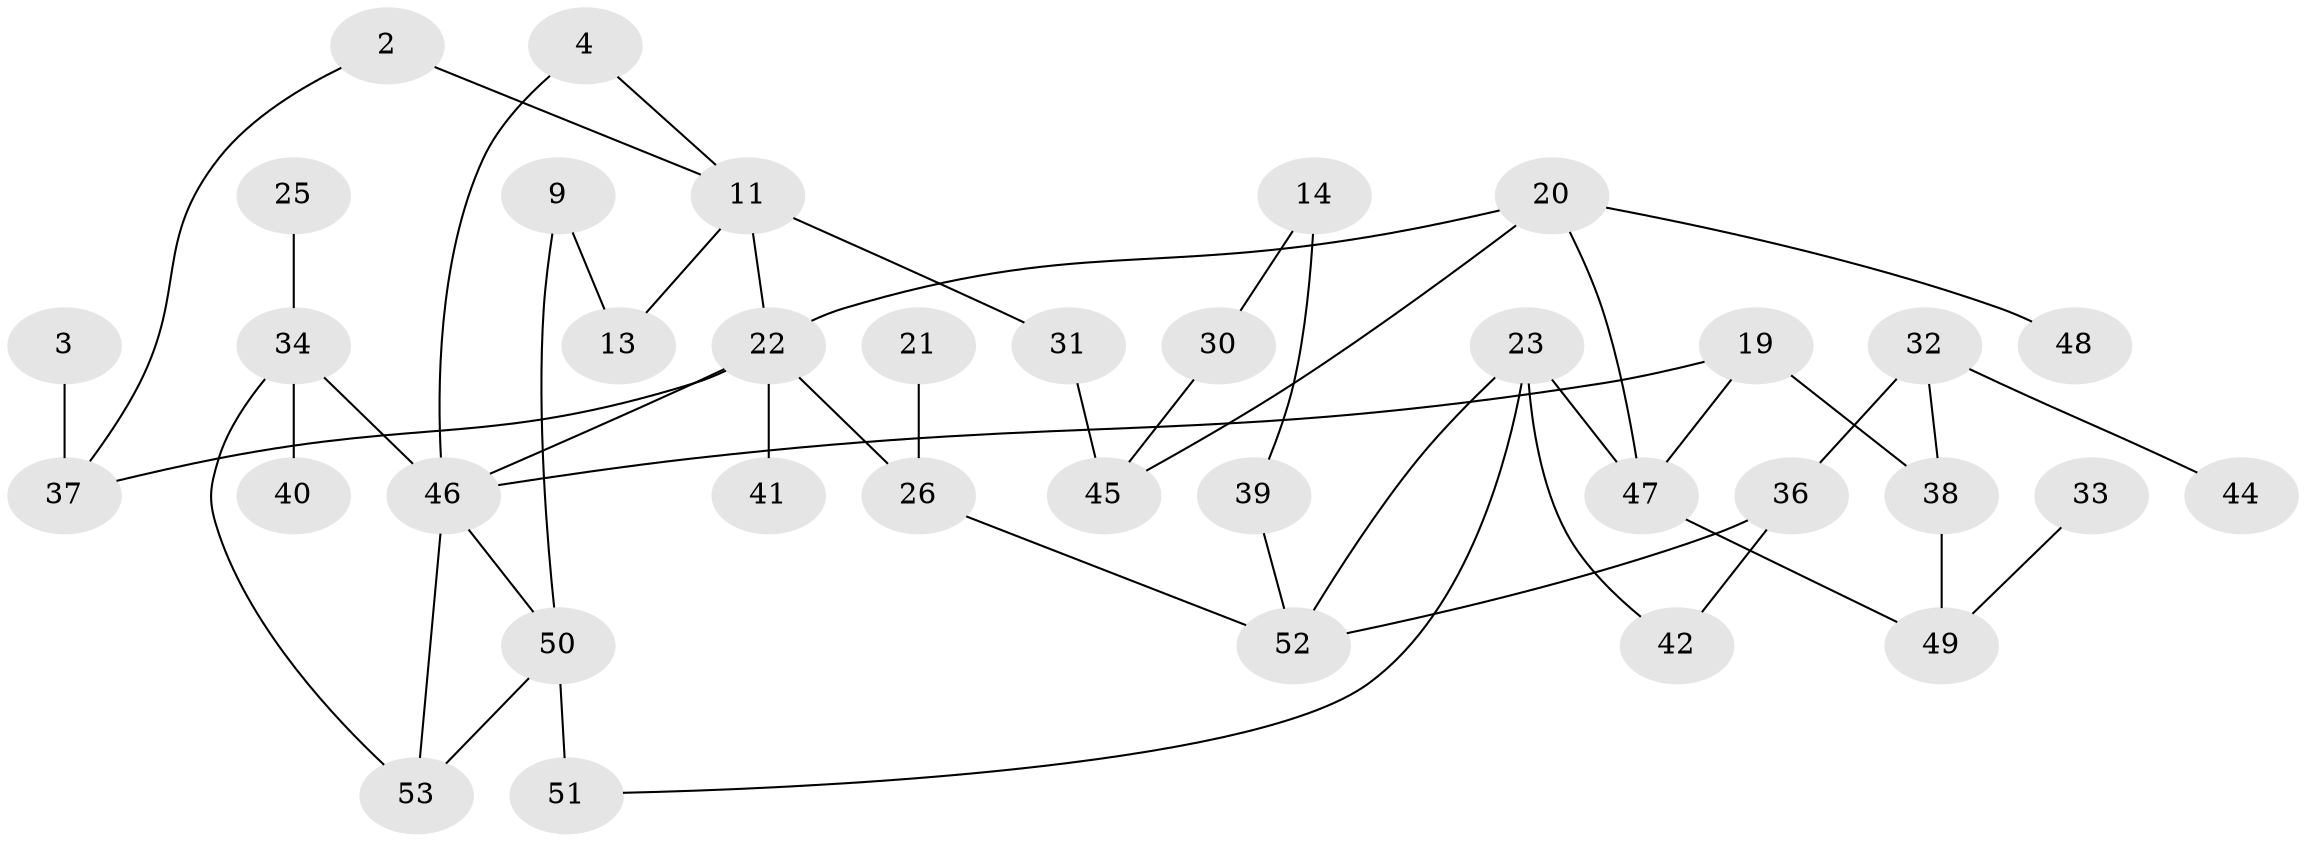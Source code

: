 // original degree distribution, {0: 0.16037735849056603, 4: 0.10377358490566038, 2: 0.25471698113207547, 6: 0.009433962264150943, 3: 0.2169811320754717, 7: 0.009433962264150943, 1: 0.2358490566037736, 5: 0.009433962264150943}
// Generated by graph-tools (version 1.1) at 2025/00/03/09/25 03:00:41]
// undirected, 36 vertices, 48 edges
graph export_dot {
graph [start="1"]
  node [color=gray90,style=filled];
  2;
  3;
  4;
  9;
  11;
  13;
  14;
  19;
  20;
  21;
  22;
  23;
  25;
  26;
  30;
  31;
  32;
  33;
  34;
  36;
  37;
  38;
  39;
  40;
  41;
  42;
  44;
  45;
  46;
  47;
  48;
  49;
  50;
  51;
  52;
  53;
  2 -- 11 [weight=1.0];
  2 -- 37 [weight=1.0];
  3 -- 37 [weight=1.0];
  4 -- 11 [weight=1.0];
  4 -- 46 [weight=1.0];
  9 -- 13 [weight=1.0];
  9 -- 50 [weight=1.0];
  11 -- 13 [weight=1.0];
  11 -- 22 [weight=2.0];
  11 -- 31 [weight=1.0];
  14 -- 30 [weight=1.0];
  14 -- 39 [weight=1.0];
  19 -- 38 [weight=1.0];
  19 -- 46 [weight=1.0];
  19 -- 47 [weight=1.0];
  20 -- 22 [weight=1.0];
  20 -- 45 [weight=1.0];
  20 -- 47 [weight=1.0];
  20 -- 48 [weight=1.0];
  21 -- 26 [weight=1.0];
  22 -- 26 [weight=2.0];
  22 -- 37 [weight=1.0];
  22 -- 41 [weight=1.0];
  22 -- 46 [weight=1.0];
  23 -- 42 [weight=1.0];
  23 -- 47 [weight=1.0];
  23 -- 51 [weight=1.0];
  23 -- 52 [weight=1.0];
  25 -- 34 [weight=1.0];
  26 -- 52 [weight=1.0];
  30 -- 45 [weight=1.0];
  31 -- 45 [weight=1.0];
  32 -- 36 [weight=1.0];
  32 -- 38 [weight=1.0];
  32 -- 44 [weight=1.0];
  33 -- 49 [weight=1.0];
  34 -- 40 [weight=1.0];
  34 -- 46 [weight=1.0];
  34 -- 53 [weight=1.0];
  36 -- 42 [weight=1.0];
  36 -- 52 [weight=1.0];
  38 -- 49 [weight=1.0];
  39 -- 52 [weight=1.0];
  46 -- 50 [weight=1.0];
  46 -- 53 [weight=1.0];
  47 -- 49 [weight=1.0];
  50 -- 51 [weight=2.0];
  50 -- 53 [weight=1.0];
}
